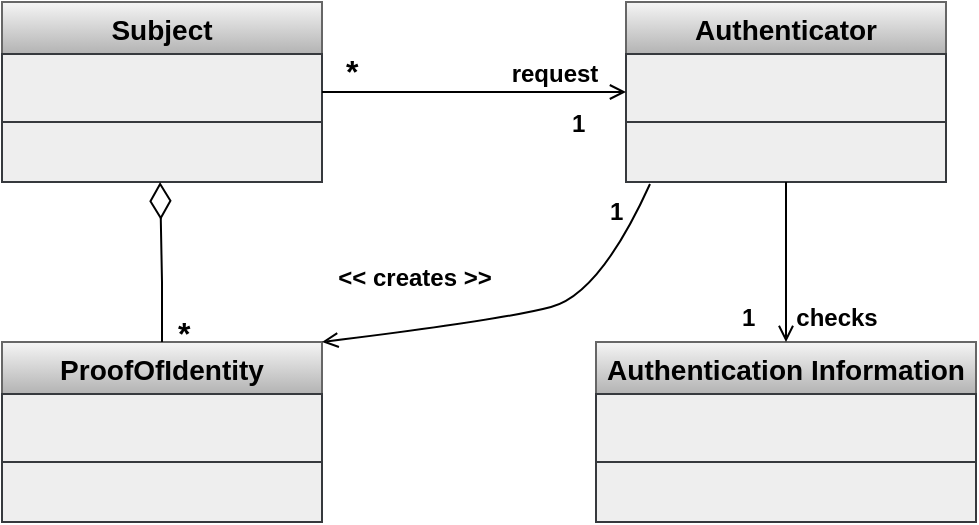 <mxfile version="21.0.2" type="device"><diagram id="C5RBs43oDa-KdzZeNtuy" name="Page-1"><mxGraphModel dx="2074" dy="1126" grid="1" gridSize="10" guides="1" tooltips="1" connect="1" arrows="1" fold="1" page="1" pageScale="1" pageWidth="827" pageHeight="1169" math="0" shadow="0"><root><mxCell id="WIyWlLk6GJQsqaUBKTNV-0"/><mxCell id="WIyWlLk6GJQsqaUBKTNV-1" parent="WIyWlLk6GJQsqaUBKTNV-0"/><mxCell id="SCRDsqHLpPAUCvbPR23u-25" value="&lt;b&gt;&amp;lt;&amp;lt; creates &amp;gt;&amp;gt;&lt;/b&gt;" style="text;html=1;resizable=0;points=[];;align=center;verticalAlign=middle;labelBackgroundColor=none;rounded=0;shadow=0;strokeWidth=1;fontSize=12;" parent="WIyWlLk6GJQsqaUBKTNV-1" vertex="1" connectable="0"><mxGeometry x="334" y="181" as="geometry"><mxPoint x="12" y="-2" as="offset"/></mxGeometry></mxCell><mxCell id="ngK-oJdtsLKF-z6mgGwG-0" value="Authentication Information" style="swimlane;fontStyle=1;childLayout=stackLayout;horizontal=1;startSize=26;fillColor=#f5f5f5;horizontalStack=0;resizeParent=1;resizeParentMax=0;resizeLast=0;collapsible=1;marginBottom=0;strokeColor=#666666;gradientColor=#b3b3b3;fontSize=14;" vertex="1" parent="WIyWlLk6GJQsqaUBKTNV-1"><mxGeometry x="437" y="211" width="190" height="90" as="geometry"/></mxCell><mxCell id="ngK-oJdtsLKF-z6mgGwG-1" value="" style="text;strokeColor=#36393d;fillColor=#eeeeee;align=left;verticalAlign=top;spacingLeft=4;spacingRight=4;overflow=hidden;rotatable=0;points=[[0,0.5],[1,0.5]];portConstraint=eastwest;" vertex="1" parent="ngK-oJdtsLKF-z6mgGwG-0"><mxGeometry y="26" width="190" height="34" as="geometry"/></mxCell><mxCell id="ngK-oJdtsLKF-z6mgGwG-2" value="" style="text;strokeColor=#36393d;fillColor=#eeeeee;align=left;verticalAlign=top;spacingLeft=4;spacingRight=4;overflow=hidden;rotatable=0;points=[[0,0.5],[1,0.5]];portConstraint=eastwest;" vertex="1" parent="ngK-oJdtsLKF-z6mgGwG-0"><mxGeometry y="60" width="190" height="30" as="geometry"/></mxCell><mxCell id="ngK-oJdtsLKF-z6mgGwG-3" value="Subject" style="swimlane;fontStyle=1;childLayout=stackLayout;horizontal=1;startSize=26;fillColor=#f5f5f5;horizontalStack=0;resizeParent=1;resizeParentMax=0;resizeLast=0;collapsible=1;marginBottom=0;strokeColor=#666666;gradientColor=#b3b3b3;fontSize=14;" vertex="1" parent="WIyWlLk6GJQsqaUBKTNV-1"><mxGeometry x="140" y="41" width="160" height="90" as="geometry"/></mxCell><mxCell id="ngK-oJdtsLKF-z6mgGwG-4" value="" style="text;strokeColor=#36393d;fillColor=#eeeeee;align=left;verticalAlign=top;spacingLeft=4;spacingRight=4;overflow=hidden;rotatable=0;points=[[0,0.5],[1,0.5]];portConstraint=eastwest;" vertex="1" parent="ngK-oJdtsLKF-z6mgGwG-3"><mxGeometry y="26" width="160" height="34" as="geometry"/></mxCell><mxCell id="ngK-oJdtsLKF-z6mgGwG-5" value="" style="text;strokeColor=#36393d;fillColor=#eeeeee;align=left;verticalAlign=top;spacingLeft=4;spacingRight=4;overflow=hidden;rotatable=0;points=[[0,0.5],[1,0.5]];portConstraint=eastwest;" vertex="1" parent="ngK-oJdtsLKF-z6mgGwG-3"><mxGeometry y="60" width="160" height="30" as="geometry"/></mxCell><mxCell id="ngK-oJdtsLKF-z6mgGwG-6" value="Authenticator" style="swimlane;fontStyle=1;childLayout=stackLayout;horizontal=1;startSize=26;fillColor=#f5f5f5;horizontalStack=0;resizeParent=1;resizeParentMax=0;resizeLast=0;collapsible=1;marginBottom=0;strokeColor=#666666;gradientColor=#b3b3b3;fontSize=14;" vertex="1" parent="WIyWlLk6GJQsqaUBKTNV-1"><mxGeometry x="452" y="41" width="160" height="90" as="geometry"/></mxCell><mxCell id="ngK-oJdtsLKF-z6mgGwG-7" value="" style="text;strokeColor=#36393d;fillColor=#eeeeee;align=left;verticalAlign=top;spacingLeft=4;spacingRight=4;overflow=hidden;rotatable=0;points=[[0,0.5],[1,0.5]];portConstraint=eastwest;" vertex="1" parent="ngK-oJdtsLKF-z6mgGwG-6"><mxGeometry y="26" width="160" height="34" as="geometry"/></mxCell><mxCell id="ngK-oJdtsLKF-z6mgGwG-8" value="" style="text;strokeColor=#36393d;fillColor=#eeeeee;align=left;verticalAlign=top;spacingLeft=4;spacingRight=4;overflow=hidden;rotatable=0;points=[[0,0.5],[1,0.5]];portConstraint=eastwest;" vertex="1" parent="ngK-oJdtsLKF-z6mgGwG-6"><mxGeometry y="60" width="160" height="30" as="geometry"/></mxCell><mxCell id="ngK-oJdtsLKF-z6mgGwG-9" value="ProofOfIdentity" style="swimlane;fontStyle=1;childLayout=stackLayout;horizontal=1;startSize=26;fillColor=#f5f5f5;horizontalStack=0;resizeParent=1;resizeParentMax=0;resizeLast=0;collapsible=1;marginBottom=0;strokeColor=#666666;gradientColor=#b3b3b3;fontSize=14;" vertex="1" parent="WIyWlLk6GJQsqaUBKTNV-1"><mxGeometry x="140" y="211" width="160" height="90" as="geometry"/></mxCell><mxCell id="ngK-oJdtsLKF-z6mgGwG-10" value="" style="text;strokeColor=#36393d;fillColor=#eeeeee;align=left;verticalAlign=top;spacingLeft=4;spacingRight=4;overflow=hidden;rotatable=0;points=[[0,0.5],[1,0.5]];portConstraint=eastwest;" vertex="1" parent="ngK-oJdtsLKF-z6mgGwG-9"><mxGeometry y="26" width="160" height="34" as="geometry"/></mxCell><mxCell id="ngK-oJdtsLKF-z6mgGwG-11" value="" style="text;strokeColor=#36393d;fillColor=#eeeeee;align=left;verticalAlign=top;spacingLeft=4;spacingRight=4;overflow=hidden;rotatable=0;points=[[0,0.5],[1,0.5]];portConstraint=eastwest;" vertex="1" parent="ngK-oJdtsLKF-z6mgGwG-9"><mxGeometry y="60" width="160" height="30" as="geometry"/></mxCell><mxCell id="ngK-oJdtsLKF-z6mgGwG-12" value="" style="endArrow=open;html=1;rounded=0;exitX=1;exitY=0.5;exitDx=0;exitDy=0;entryX=0;entryY=0.5;entryDx=0;entryDy=0;endFill=0;" edge="1" parent="WIyWlLk6GJQsqaUBKTNV-1" source="ngK-oJdtsLKF-z6mgGwG-3" target="ngK-oJdtsLKF-z6mgGwG-6"><mxGeometry width="50" height="50" relative="1" as="geometry"><mxPoint x="390" y="1" as="sourcePoint"/><mxPoint x="440" y="-49" as="targetPoint"/></mxGeometry></mxCell><mxCell id="ngK-oJdtsLKF-z6mgGwG-13" value="request" style="edgeLabel;html=1;align=center;verticalAlign=middle;resizable=0;points=[];fontStyle=1;fontSize=12;" vertex="1" connectable="0" parent="ngK-oJdtsLKF-z6mgGwG-12"><mxGeometry x="-0.158" y="-1" relative="1" as="geometry"><mxPoint x="52" y="-10" as="offset"/></mxGeometry></mxCell><mxCell id="ngK-oJdtsLKF-z6mgGwG-14" value="" style="endArrow=open;html=1;rounded=0;exitX=0.5;exitY=1;exitDx=0;exitDy=0;entryX=0.5;entryY=0;entryDx=0;entryDy=0;endFill=0;" edge="1" parent="WIyWlLk6GJQsqaUBKTNV-1" source="ngK-oJdtsLKF-z6mgGwG-6" target="ngK-oJdtsLKF-z6mgGwG-0"><mxGeometry width="50" height="50" relative="1" as="geometry"><mxPoint x="390" y="1" as="sourcePoint"/><mxPoint x="440" y="-49" as="targetPoint"/></mxGeometry></mxCell><mxCell id="ngK-oJdtsLKF-z6mgGwG-15" value="checks" style="edgeLabel;html=1;align=center;verticalAlign=middle;resizable=0;points=[];fontStyle=1;fontSize=12;" vertex="1" connectable="0" parent="ngK-oJdtsLKF-z6mgGwG-14"><mxGeometry x="0.436" relative="1" as="geometry"><mxPoint x="25" y="10" as="offset"/></mxGeometry></mxCell><mxCell id="ngK-oJdtsLKF-z6mgGwG-16" value="" style="endArrow=none;html=1;rounded=0;exitX=0.494;exitY=1;exitDx=0;exitDy=0;exitPerimeter=0;entryX=0.5;entryY=0;entryDx=0;entryDy=0;startArrow=diamondThin;startFill=0;startSize=16;" edge="1" parent="WIyWlLk6GJQsqaUBKTNV-1" source="ngK-oJdtsLKF-z6mgGwG-5" target="ngK-oJdtsLKF-z6mgGwG-9"><mxGeometry width="50" height="50" relative="1" as="geometry"><mxPoint x="390" y="1" as="sourcePoint"/><mxPoint x="440" y="-49" as="targetPoint"/><Array as="points"><mxPoint x="220" y="181"/></Array></mxGeometry></mxCell><mxCell id="ngK-oJdtsLKF-z6mgGwG-19" value="" style="curved=1;endArrow=open;html=1;rounded=0;entryX=1;entryY=0;entryDx=0;entryDy=0;exitX=0.075;exitY=1.033;exitDx=0;exitDy=0;exitPerimeter=0;endFill=0;" edge="1" parent="WIyWlLk6GJQsqaUBKTNV-1" source="ngK-oJdtsLKF-z6mgGwG-8" target="ngK-oJdtsLKF-z6mgGwG-9"><mxGeometry width="50" height="50" relative="1" as="geometry"><mxPoint x="389" y="187" as="sourcePoint"/><mxPoint x="439" y="137" as="targetPoint"/><Array as="points"><mxPoint x="439" y="187"/><mxPoint x="390" y="200"/></Array></mxGeometry></mxCell><mxCell id="ngK-oJdtsLKF-z6mgGwG-20" value="*" style="resizable=0;align=left;verticalAlign=bottom;labelBackgroundColor=none;fontSize=16;fontStyle=1" connectable="0" vertex="1" parent="WIyWlLk6GJQsqaUBKTNV-1"><mxGeometry x="310" y="86" as="geometry"/></mxCell><mxCell id="ngK-oJdtsLKF-z6mgGwG-21" value="*" style="resizable=0;align=left;verticalAlign=bottom;labelBackgroundColor=none;fontSize=16;fontStyle=1" connectable="0" vertex="1" parent="WIyWlLk6GJQsqaUBKTNV-1"><mxGeometry x="226" y="217" as="geometry"/></mxCell><mxCell id="ngK-oJdtsLKF-z6mgGwG-22" value="1" style="text;whiteSpace=wrap;html=1;fontStyle=1" vertex="1" parent="WIyWlLk6GJQsqaUBKTNV-1"><mxGeometry x="423" y="88" width="20" height="20" as="geometry"/></mxCell><mxCell id="ngK-oJdtsLKF-z6mgGwG-24" value="1" style="text;whiteSpace=wrap;html=1;fontStyle=1" vertex="1" parent="WIyWlLk6GJQsqaUBKTNV-1"><mxGeometry x="508" y="185" width="20" height="20" as="geometry"/></mxCell><mxCell id="ngK-oJdtsLKF-z6mgGwG-25" value="1" style="text;whiteSpace=wrap;html=1;fontStyle=1" vertex="1" parent="WIyWlLk6GJQsqaUBKTNV-1"><mxGeometry x="442" y="132" width="20" height="20" as="geometry"/></mxCell></root></mxGraphModel></diagram></mxfile>